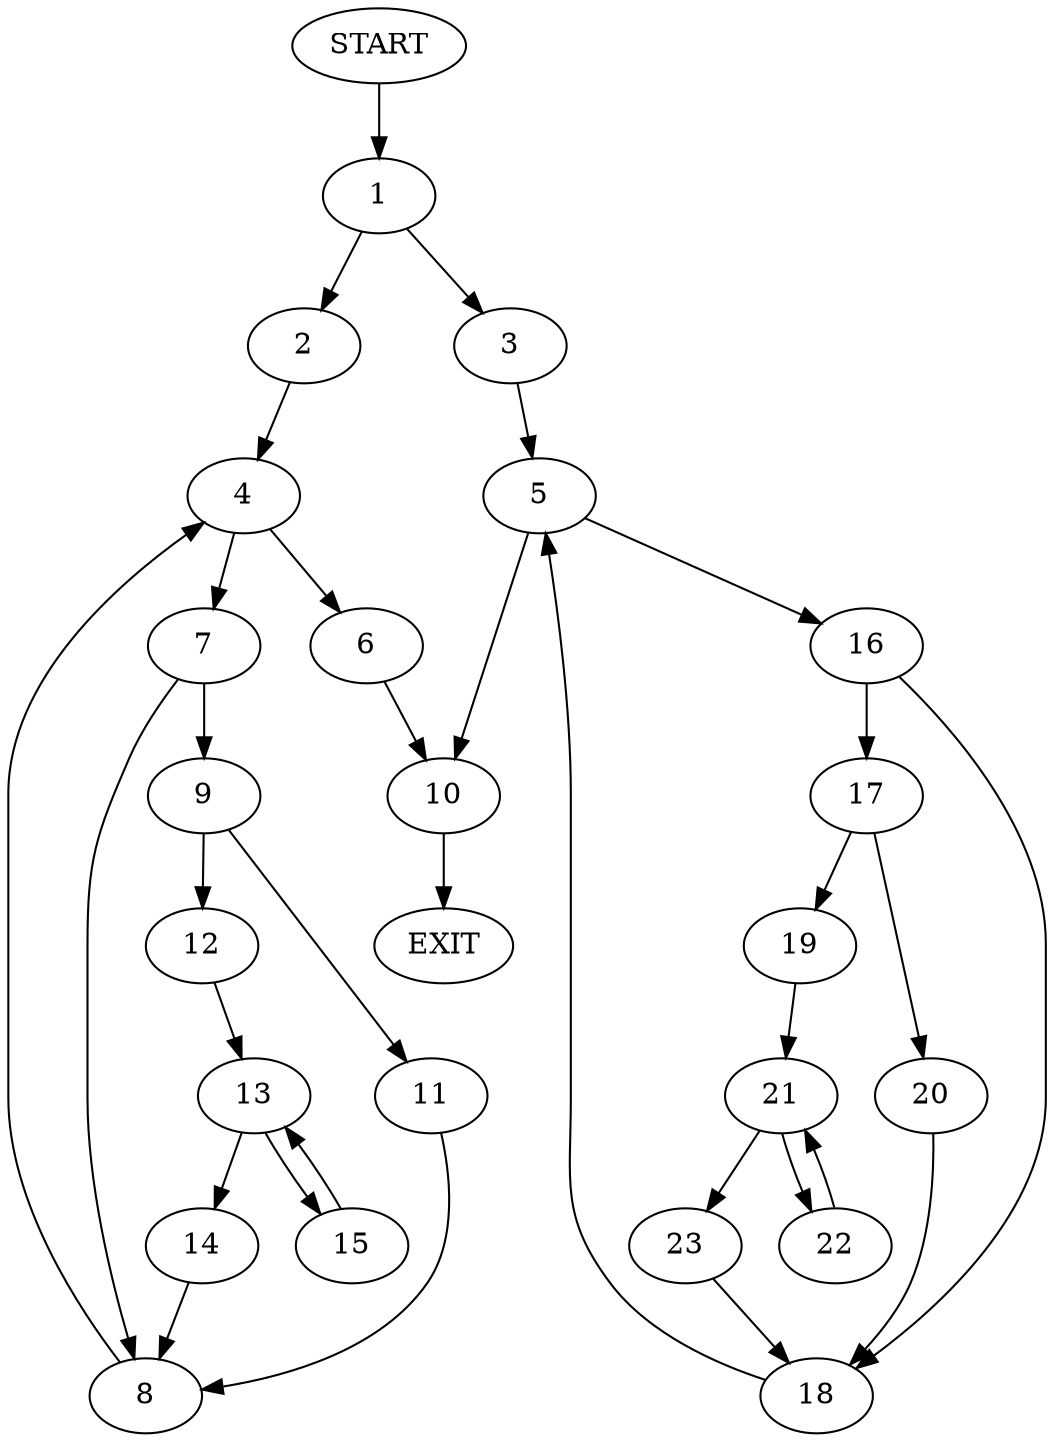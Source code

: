 digraph {
0 [label="START"]
24 [label="EXIT"]
0 -> 1
1 -> 2
1 -> 3
2 -> 4
3 -> 5
4 -> 6
4 -> 7
7 -> 8
7 -> 9
6 -> 10
8 -> 4
9 -> 11
9 -> 12
12 -> 13
11 -> 8
13 -> 14
13 -> 15
15 -> 13
14 -> 8
10 -> 24
5 -> 16
5 -> 10
16 -> 17
16 -> 18
17 -> 19
17 -> 20
18 -> 5
19 -> 21
20 -> 18
21 -> 22
21 -> 23
22 -> 21
23 -> 18
}
